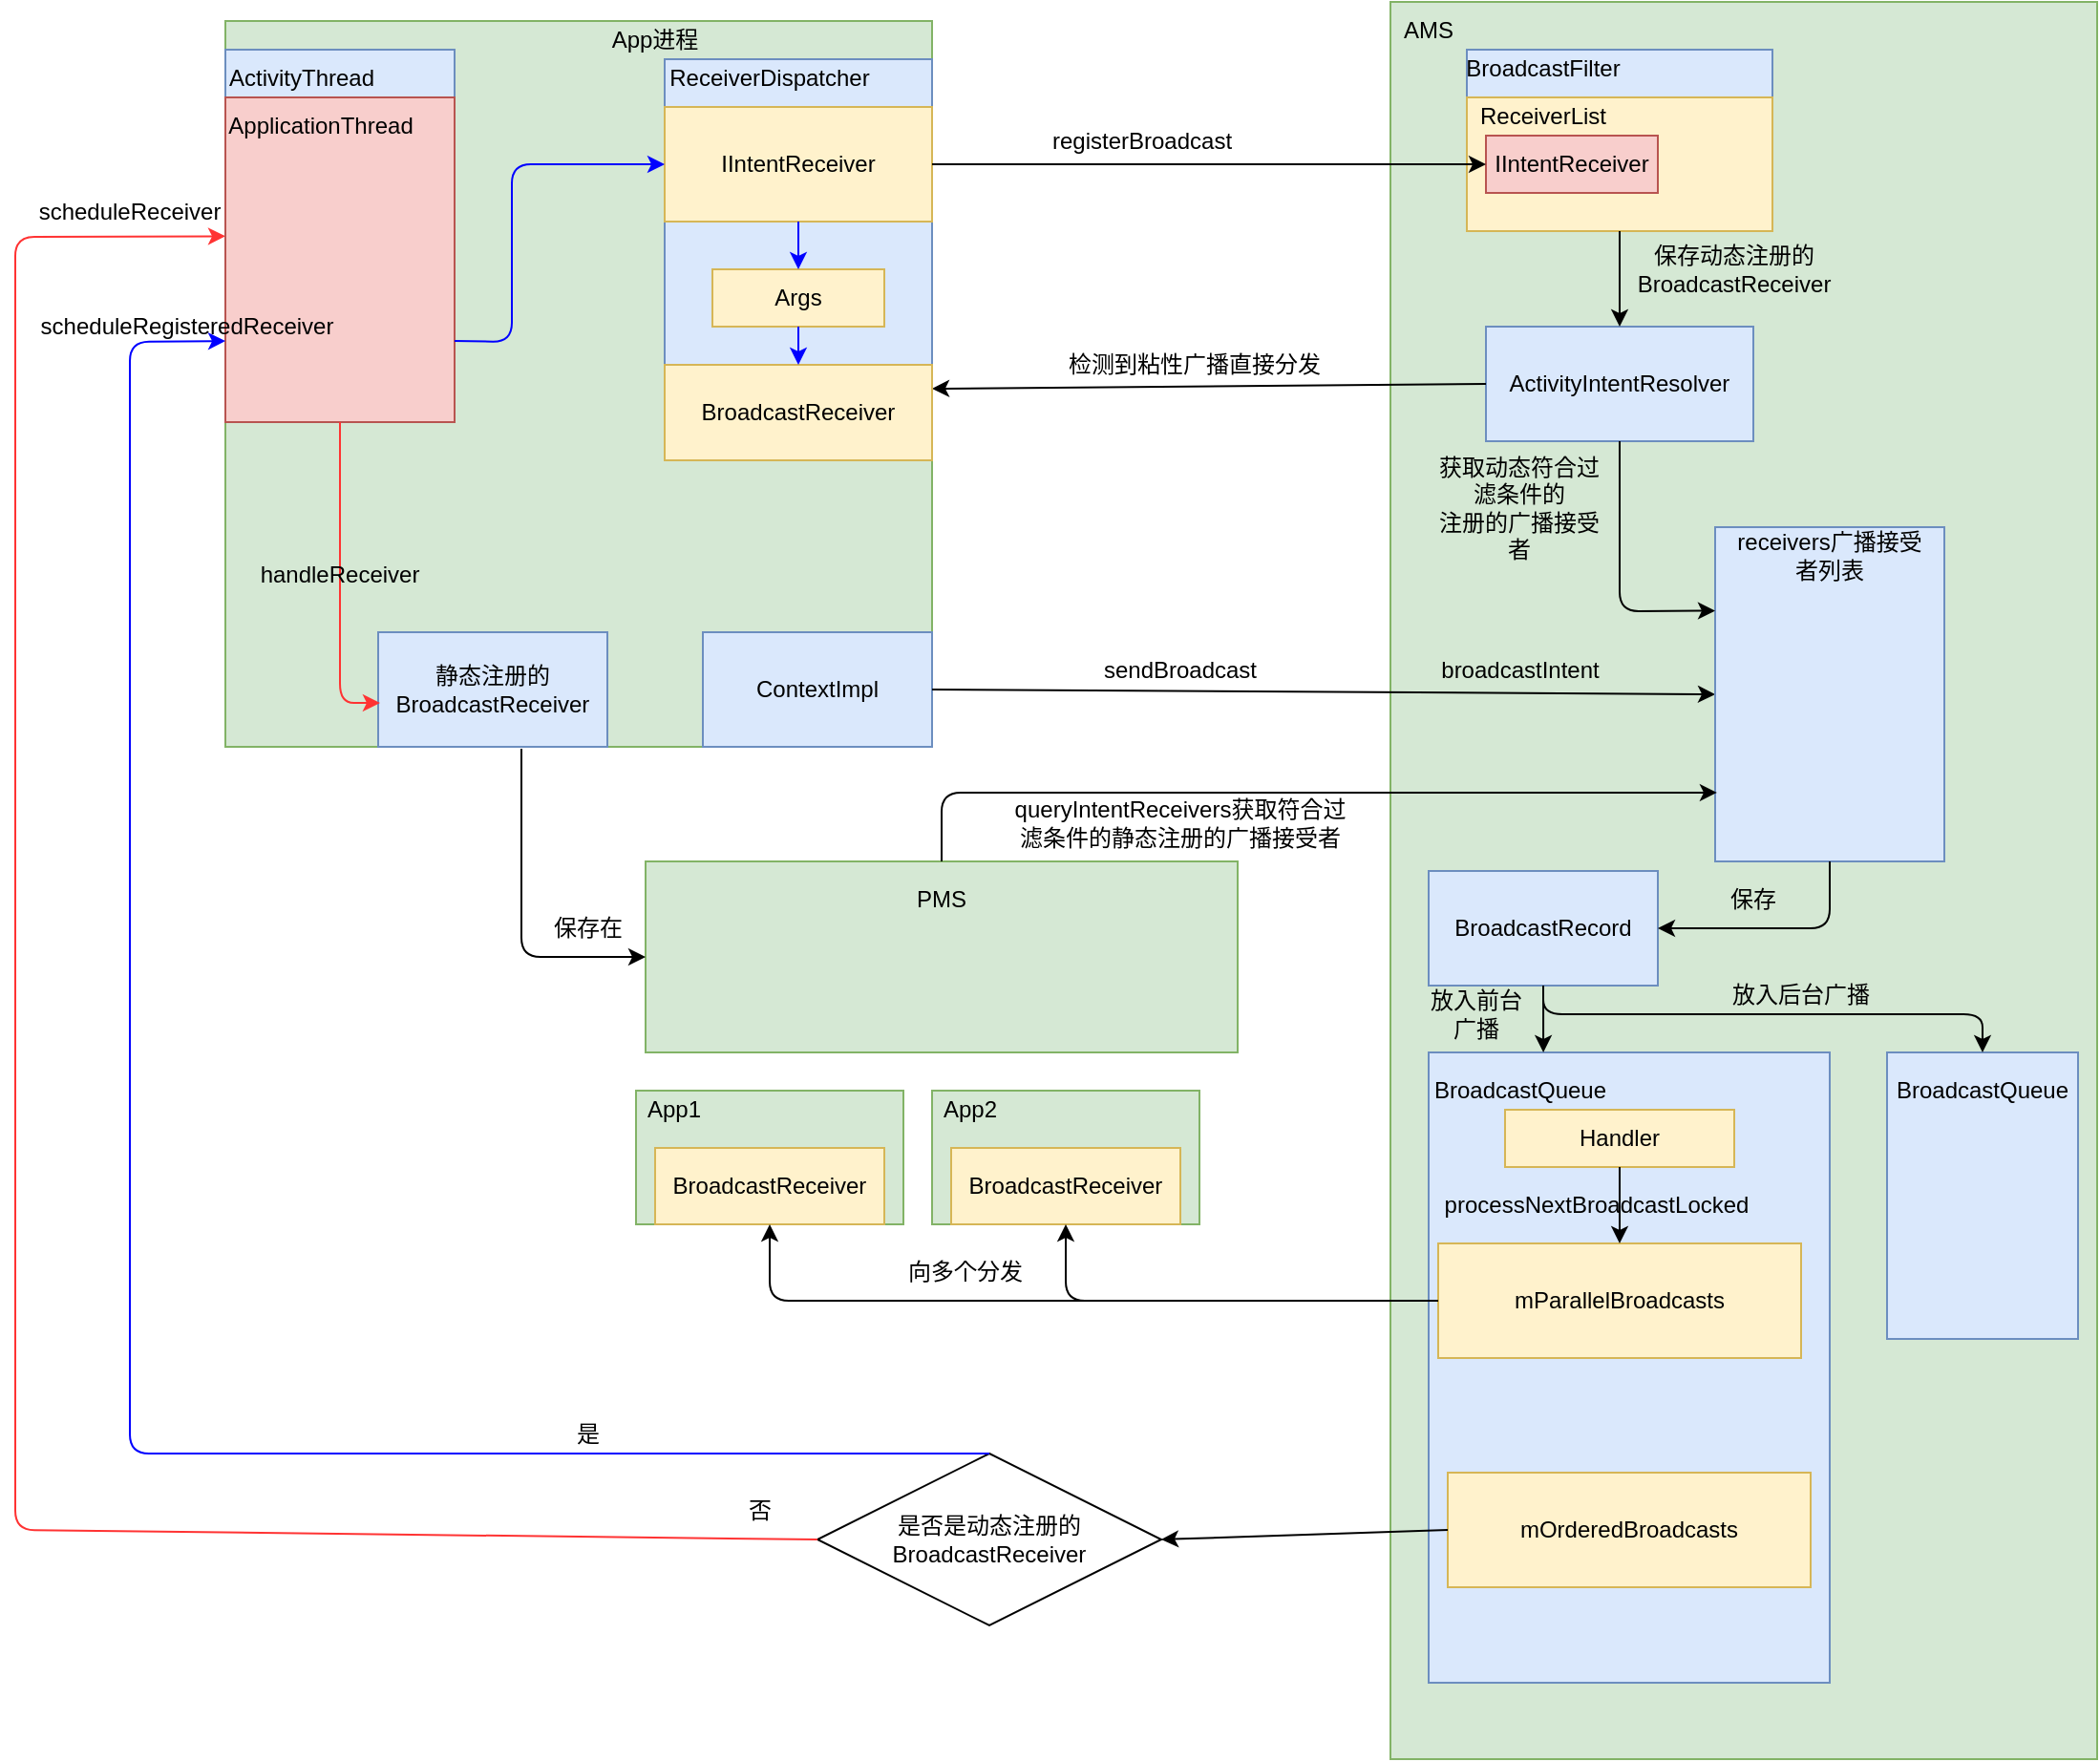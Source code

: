 <mxfile version="13.5.7" type="device"><diagram id="9okk8b-05T3oPyi-7HeJ" name="Page-1"><mxGraphModel dx="1773" dy="574" grid="1" gridSize="10" guides="1" tooltips="1" connect="1" arrows="1" fold="1" page="1" pageScale="1" pageWidth="827" pageHeight="1169" math="0" shadow="0"><root><mxCell id="0"/><mxCell id="1" parent="0"/><mxCell id="tmFWZp3aAOX0KgQjDLvB-1" value="" style="rounded=0;whiteSpace=wrap;html=1;fillColor=#d5e8d4;strokeColor=#82b366;" vertex="1" parent="1"><mxGeometry x="-170" y="80" width="370" height="380" as="geometry"/></mxCell><mxCell id="tmFWZp3aAOX0KgQjDLvB-2" value="App进程" style="text;html=1;strokeColor=none;fillColor=none;align=center;verticalAlign=middle;whiteSpace=wrap;rounded=0;" vertex="1" parent="1"><mxGeometry x="30" y="80" width="50" height="20" as="geometry"/></mxCell><mxCell id="tmFWZp3aAOX0KgQjDLvB-3" value="" style="rounded=0;whiteSpace=wrap;html=1;fillColor=#d5e8d4;strokeColor=#82b366;" vertex="1" parent="1"><mxGeometry x="440" y="70" width="370" height="920" as="geometry"/></mxCell><mxCell id="tmFWZp3aAOX0KgQjDLvB-4" value="AMS" style="text;html=1;strokeColor=none;fillColor=none;align=center;verticalAlign=middle;whiteSpace=wrap;rounded=0;" vertex="1" parent="1"><mxGeometry x="440" y="75" width="40" height="20" as="geometry"/></mxCell><mxCell id="tmFWZp3aAOX0KgQjDLvB-6" value="" style="rounded=0;whiteSpace=wrap;html=1;fillColor=#d5e8d4;strokeColor=#82b366;" vertex="1" parent="1"><mxGeometry x="50" y="520" width="310" height="100" as="geometry"/></mxCell><mxCell id="tmFWZp3aAOX0KgQjDLvB-7" value="PMS" style="text;html=1;strokeColor=none;fillColor=none;align=center;verticalAlign=middle;whiteSpace=wrap;rounded=0;" vertex="1" parent="1"><mxGeometry x="185" y="530" width="40" height="20" as="geometry"/></mxCell><mxCell id="tmFWZp3aAOX0KgQjDLvB-10" value="registerBroadcast" style="text;html=1;strokeColor=none;fillColor=none;align=center;verticalAlign=middle;whiteSpace=wrap;rounded=0;" vertex="1" parent="1"><mxGeometry x="290" y="132.5" width="40" height="20" as="geometry"/></mxCell><mxCell id="tmFWZp3aAOX0KgQjDLvB-11" value="" style="rounded=0;whiteSpace=wrap;html=1;fillColor=#dae8fc;strokeColor=#6c8ebf;" vertex="1" parent="1"><mxGeometry x="60" y="100" width="140" height="210" as="geometry"/></mxCell><mxCell id="tmFWZp3aAOX0KgQjDLvB-12" value="ReceiverDispatcher" style="text;html=1;strokeColor=none;fillColor=none;align=center;verticalAlign=middle;whiteSpace=wrap;rounded=0;" vertex="1" parent="1"><mxGeometry x="95" y="100" width="40" height="20" as="geometry"/></mxCell><mxCell id="tmFWZp3aAOX0KgQjDLvB-13" value="IIntentReceiver" style="rounded=0;whiteSpace=wrap;html=1;fillColor=#fff2cc;strokeColor=#d6b656;" vertex="1" parent="1"><mxGeometry x="60" y="125" width="140" height="60" as="geometry"/></mxCell><mxCell id="tmFWZp3aAOX0KgQjDLvB-14" value="" style="rounded=0;whiteSpace=wrap;html=1;fillColor=#dae8fc;strokeColor=#6c8ebf;" vertex="1" parent="1"><mxGeometry x="480" y="95" width="160" height="95" as="geometry"/></mxCell><mxCell id="tmFWZp3aAOX0KgQjDLvB-16" value="BroadcastFilter" style="text;html=1;strokeColor=none;fillColor=none;align=center;verticalAlign=middle;whiteSpace=wrap;rounded=0;" vertex="1" parent="1"><mxGeometry x="500" y="95" width="40" height="20" as="geometry"/></mxCell><mxCell id="tmFWZp3aAOX0KgQjDLvB-17" value="" style="rounded=0;whiteSpace=wrap;html=1;fillColor=#fff2cc;strokeColor=#d6b656;" vertex="1" parent="1"><mxGeometry x="480" y="120" width="160" height="70" as="geometry"/></mxCell><mxCell id="tmFWZp3aAOX0KgQjDLvB-18" value="ReceiverList" style="text;html=1;strokeColor=none;fillColor=none;align=center;verticalAlign=middle;whiteSpace=wrap;rounded=0;" vertex="1" parent="1"><mxGeometry x="500" y="120" width="40" height="20" as="geometry"/></mxCell><mxCell id="tmFWZp3aAOX0KgQjDLvB-19" value="&lt;span&gt;IIntentReceiver&lt;/span&gt;" style="rounded=0;whiteSpace=wrap;html=1;fillColor=#f8cecc;strokeColor=#b85450;" vertex="1" parent="1"><mxGeometry x="490" y="140" width="90" height="30" as="geometry"/></mxCell><mxCell id="tmFWZp3aAOX0KgQjDLvB-20" value="ActivityIntentResolver" style="rounded=0;whiteSpace=wrap;html=1;fillColor=#dae8fc;strokeColor=#6c8ebf;" vertex="1" parent="1"><mxGeometry x="490" y="240" width="140" height="60" as="geometry"/></mxCell><mxCell id="tmFWZp3aAOX0KgQjDLvB-21" value="" style="endArrow=classic;html=1;exitX=0.5;exitY=1;exitDx=0;exitDy=0;entryX=0.5;entryY=0;entryDx=0;entryDy=0;" edge="1" parent="1" source="tmFWZp3aAOX0KgQjDLvB-17" target="tmFWZp3aAOX0KgQjDLvB-20"><mxGeometry width="50" height="50" relative="1" as="geometry"><mxPoint x="390" y="370" as="sourcePoint"/><mxPoint x="440" y="320" as="targetPoint"/></mxGeometry></mxCell><mxCell id="tmFWZp3aAOX0KgQjDLvB-22" value="保存动态注册的BroadcastReceiver" style="text;html=1;strokeColor=none;fillColor=none;align=center;verticalAlign=middle;whiteSpace=wrap;rounded=0;" vertex="1" parent="1"><mxGeometry x="600" y="200" width="40" height="20" as="geometry"/></mxCell><mxCell id="tmFWZp3aAOX0KgQjDLvB-24" value="ContextImpl" style="rounded=0;whiteSpace=wrap;html=1;fillColor=#dae8fc;strokeColor=#6c8ebf;" vertex="1" parent="1"><mxGeometry x="80" y="400" width="120" height="60" as="geometry"/></mxCell><mxCell id="tmFWZp3aAOX0KgQjDLvB-25" value="" style="endArrow=classic;html=1;exitX=1;exitY=0.5;exitDx=0;exitDy=0;entryX=0;entryY=0.5;entryDx=0;entryDy=0;" edge="1" parent="1" source="tmFWZp3aAOX0KgQjDLvB-24" target="tmFWZp3aAOX0KgQjDLvB-33"><mxGeometry width="50" height="50" relative="1" as="geometry"><mxPoint x="390" y="370" as="sourcePoint"/><mxPoint x="440" y="320" as="targetPoint"/></mxGeometry></mxCell><mxCell id="tmFWZp3aAOX0KgQjDLvB-26" value="sendBroadcast" style="text;html=1;strokeColor=none;fillColor=none;align=center;verticalAlign=middle;whiteSpace=wrap;rounded=0;" vertex="1" parent="1"><mxGeometry x="310" y="410" width="40" height="20" as="geometry"/></mxCell><mxCell id="tmFWZp3aAOX0KgQjDLvB-27" value="" style="endArrow=classic;html=1;exitX=0;exitY=0.5;exitDx=0;exitDy=0;entryX=1;entryY=0.25;entryDx=0;entryDy=0;" edge="1" parent="1" source="tmFWZp3aAOX0KgQjDLvB-20" target="tmFWZp3aAOX0KgQjDLvB-28"><mxGeometry width="50" height="50" relative="1" as="geometry"><mxPoint x="390" y="360" as="sourcePoint"/><mxPoint x="440" y="310" as="targetPoint"/></mxGeometry></mxCell><mxCell id="tmFWZp3aAOX0KgQjDLvB-28" value="BroadcastReceiver" style="rounded=0;whiteSpace=wrap;html=1;fillColor=#fff2cc;strokeColor=#d6b656;" vertex="1" parent="1"><mxGeometry x="60" y="260" width="140" height="50" as="geometry"/></mxCell><mxCell id="tmFWZp3aAOX0KgQjDLvB-5" value="" style="endArrow=classic;html=1;exitX=1;exitY=0.5;exitDx=0;exitDy=0;entryX=0;entryY=0.5;entryDx=0;entryDy=0;" edge="1" parent="1" source="tmFWZp3aAOX0KgQjDLvB-13" target="tmFWZp3aAOX0KgQjDLvB-19"><mxGeometry width="50" height="50" relative="1" as="geometry"><mxPoint x="390" y="310" as="sourcePoint"/><mxPoint x="440" y="235" as="targetPoint"/></mxGeometry></mxCell><mxCell id="tmFWZp3aAOX0KgQjDLvB-32" value="检测到粘性广播直接分发" style="text;html=1;strokeColor=none;fillColor=none;align=center;verticalAlign=middle;whiteSpace=wrap;rounded=0;" vertex="1" parent="1"><mxGeometry x="265" y="250" width="145" height="20" as="geometry"/></mxCell><mxCell id="tmFWZp3aAOX0KgQjDLvB-33" value="" style="rounded=0;whiteSpace=wrap;html=1;fillColor=#dae8fc;strokeColor=#6c8ebf;" vertex="1" parent="1"><mxGeometry x="610" y="345" width="120" height="175" as="geometry"/></mxCell><mxCell id="tmFWZp3aAOX0KgQjDLvB-34" value="receivers广播接受者列表" style="text;html=1;strokeColor=none;fillColor=none;align=center;verticalAlign=middle;whiteSpace=wrap;rounded=0;" vertex="1" parent="1"><mxGeometry x="620" y="350" width="100" height="20" as="geometry"/></mxCell><mxCell id="tmFWZp3aAOX0KgQjDLvB-35" value="" style="endArrow=classic;html=1;exitX=0.5;exitY=0;exitDx=0;exitDy=0;entryX=0.008;entryY=0.794;entryDx=0;entryDy=0;entryPerimeter=0;" edge="1" parent="1" source="tmFWZp3aAOX0KgQjDLvB-6" target="tmFWZp3aAOX0KgQjDLvB-33"><mxGeometry width="50" height="50" relative="1" as="geometry"><mxPoint x="390" y="500" as="sourcePoint"/><mxPoint x="440" y="450" as="targetPoint"/><Array as="points"><mxPoint x="205" y="484"/></Array></mxGeometry></mxCell><mxCell id="tmFWZp3aAOX0KgQjDLvB-36" value="" style="endArrow=classic;html=1;exitX=0.5;exitY=1;exitDx=0;exitDy=0;entryX=0;entryY=0.25;entryDx=0;entryDy=0;" edge="1" parent="1" source="tmFWZp3aAOX0KgQjDLvB-20" target="tmFWZp3aAOX0KgQjDLvB-33"><mxGeometry width="50" height="50" relative="1" as="geometry"><mxPoint x="390" y="500" as="sourcePoint"/><mxPoint x="440" y="450" as="targetPoint"/><Array as="points"><mxPoint x="560" y="389"/></Array></mxGeometry></mxCell><mxCell id="tmFWZp3aAOX0KgQjDLvB-37" value="获取动态符合过滤条件的&lt;br&gt;注册的广播接受者" style="text;html=1;strokeColor=none;fillColor=none;align=center;verticalAlign=middle;whiteSpace=wrap;rounded=0;" vertex="1" parent="1"><mxGeometry x="460" y="325" width="95" height="20" as="geometry"/></mxCell><mxCell id="tmFWZp3aAOX0KgQjDLvB-40" value="queryIntentReceivers获取符合过滤条件的静态注册的广播接受者" style="text;html=1;strokeColor=none;fillColor=none;align=center;verticalAlign=middle;whiteSpace=wrap;rounded=0;" vertex="1" parent="1"><mxGeometry x="240" y="490" width="180" height="20" as="geometry"/></mxCell><mxCell id="tmFWZp3aAOX0KgQjDLvB-41" value="" style="rounded=0;whiteSpace=wrap;html=1;fillColor=#dae8fc;strokeColor=#6c8ebf;" vertex="1" parent="1"><mxGeometry x="700" y="620" width="100" height="150" as="geometry"/></mxCell><mxCell id="tmFWZp3aAOX0KgQjDLvB-42" value="BroadcastRecord" style="rounded=0;whiteSpace=wrap;html=1;fillColor=#dae8fc;strokeColor=#6c8ebf;" vertex="1" parent="1"><mxGeometry x="460" y="525" width="120" height="60" as="geometry"/></mxCell><mxCell id="tmFWZp3aAOX0KgQjDLvB-43" value="" style="endArrow=classic;html=1;exitX=0.5;exitY=1;exitDx=0;exitDy=0;entryX=1;entryY=0.5;entryDx=0;entryDy=0;" edge="1" parent="1" source="tmFWZp3aAOX0KgQjDLvB-33" target="tmFWZp3aAOX0KgQjDLvB-42"><mxGeometry width="50" height="50" relative="1" as="geometry"><mxPoint x="390" y="560" as="sourcePoint"/><mxPoint x="440" y="510" as="targetPoint"/><Array as="points"><mxPoint x="670" y="555"/></Array></mxGeometry></mxCell><mxCell id="tmFWZp3aAOX0KgQjDLvB-44" value="保存" style="text;html=1;strokeColor=none;fillColor=none;align=center;verticalAlign=middle;whiteSpace=wrap;rounded=0;" vertex="1" parent="1"><mxGeometry x="610" y="530" width="40" height="20" as="geometry"/></mxCell><mxCell id="tmFWZp3aAOX0KgQjDLvB-45" value="" style="rounded=0;whiteSpace=wrap;html=1;fillColor=#dae8fc;strokeColor=#6c8ebf;" vertex="1" parent="1"><mxGeometry x="460" y="620" width="210" height="330" as="geometry"/></mxCell><mxCell id="tmFWZp3aAOX0KgQjDLvB-46" value="BroadcastQueue" style="text;html=1;strokeColor=none;fillColor=none;align=center;verticalAlign=middle;whiteSpace=wrap;rounded=0;" vertex="1" parent="1"><mxGeometry x="487.5" y="630" width="40" height="20" as="geometry"/></mxCell><mxCell id="tmFWZp3aAOX0KgQjDLvB-47" value="BroadcastQueue" style="text;html=1;strokeColor=none;fillColor=none;align=center;verticalAlign=middle;whiteSpace=wrap;rounded=0;" vertex="1" parent="1"><mxGeometry x="730" y="630" width="40" height="20" as="geometry"/></mxCell><mxCell id="tmFWZp3aAOX0KgQjDLvB-48" value="" style="endArrow=classic;html=1;exitX=0.5;exitY=1;exitDx=0;exitDy=0;entryX=0.286;entryY=0;entryDx=0;entryDy=0;entryPerimeter=0;" edge="1" parent="1" source="tmFWZp3aAOX0KgQjDLvB-42" target="tmFWZp3aAOX0KgQjDLvB-45"><mxGeometry width="50" height="50" relative="1" as="geometry"><mxPoint x="390" y="570" as="sourcePoint"/><mxPoint x="440" y="520" as="targetPoint"/></mxGeometry></mxCell><mxCell id="tmFWZp3aAOX0KgQjDLvB-49" value="放入前台广播" style="text;html=1;strokeColor=none;fillColor=none;align=center;verticalAlign=middle;whiteSpace=wrap;rounded=0;" vertex="1" parent="1"><mxGeometry x="460" y="590" width="50" height="20" as="geometry"/></mxCell><mxCell id="tmFWZp3aAOX0KgQjDLvB-50" value="" style="endArrow=classic;html=1;exitX=0.5;exitY=1;exitDx=0;exitDy=0;entryX=0.5;entryY=0;entryDx=0;entryDy=0;" edge="1" parent="1" source="tmFWZp3aAOX0KgQjDLvB-42" target="tmFWZp3aAOX0KgQjDLvB-41"><mxGeometry width="50" height="50" relative="1" as="geometry"><mxPoint x="390" y="560" as="sourcePoint"/><mxPoint x="440" y="510" as="targetPoint"/><Array as="points"><mxPoint x="520" y="600"/><mxPoint x="750" y="600"/></Array></mxGeometry></mxCell><mxCell id="tmFWZp3aAOX0KgQjDLvB-51" value="放入后台广播" style="text;html=1;strokeColor=none;fillColor=none;align=center;verticalAlign=middle;whiteSpace=wrap;rounded=0;" vertex="1" parent="1"><mxGeometry x="610" y="580" width="90" height="20" as="geometry"/></mxCell><mxCell id="tmFWZp3aAOX0KgQjDLvB-52" value="mParallelBroadcasts" style="rounded=0;whiteSpace=wrap;html=1;fillColor=#fff2cc;strokeColor=#d6b656;" vertex="1" parent="1"><mxGeometry x="465" y="720" width="190" height="60" as="geometry"/></mxCell><mxCell id="tmFWZp3aAOX0KgQjDLvB-53" value="broadcastIntent" style="text;html=1;strokeColor=none;fillColor=none;align=center;verticalAlign=middle;whiteSpace=wrap;rounded=0;" vertex="1" parent="1"><mxGeometry x="487.5" y="410" width="40" height="20" as="geometry"/></mxCell><mxCell id="tmFWZp3aAOX0KgQjDLvB-54" value="mOrderedBroadcasts" style="rounded=0;whiteSpace=wrap;html=1;fillColor=#fff2cc;strokeColor=#d6b656;" vertex="1" parent="1"><mxGeometry x="470" y="840" width="190" height="60" as="geometry"/></mxCell><mxCell id="tmFWZp3aAOX0KgQjDLvB-55" value="" style="rounded=0;whiteSpace=wrap;html=1;fillColor=#d5e8d4;strokeColor=#82b366;" vertex="1" parent="1"><mxGeometry x="45" y="640" width="140" height="70" as="geometry"/></mxCell><mxCell id="tmFWZp3aAOX0KgQjDLvB-57" value="App1" style="text;html=1;strokeColor=none;fillColor=none;align=center;verticalAlign=middle;whiteSpace=wrap;rounded=0;" vertex="1" parent="1"><mxGeometry x="45" y="640" width="40" height="20" as="geometry"/></mxCell><mxCell id="tmFWZp3aAOX0KgQjDLvB-58" value="BroadcastReceiver" style="rounded=0;whiteSpace=wrap;html=1;fillColor=#fff2cc;strokeColor=#d6b656;" vertex="1" parent="1"><mxGeometry x="55" y="670" width="120" height="40" as="geometry"/></mxCell><mxCell id="tmFWZp3aAOX0KgQjDLvB-59" value="" style="rounded=0;whiteSpace=wrap;html=1;fillColor=#d5e8d4;strokeColor=#82b366;" vertex="1" parent="1"><mxGeometry x="200" y="640" width="140" height="70" as="geometry"/></mxCell><mxCell id="tmFWZp3aAOX0KgQjDLvB-60" value="App2" style="text;html=1;strokeColor=none;fillColor=none;align=center;verticalAlign=middle;whiteSpace=wrap;rounded=0;" vertex="1" parent="1"><mxGeometry x="200" y="640" width="40" height="20" as="geometry"/></mxCell><mxCell id="tmFWZp3aAOX0KgQjDLvB-61" value="BroadcastReceiver" style="rounded=0;whiteSpace=wrap;html=1;fillColor=#fff2cc;strokeColor=#d6b656;" vertex="1" parent="1"><mxGeometry x="210" y="670" width="120" height="40" as="geometry"/></mxCell><mxCell id="tmFWZp3aAOX0KgQjDLvB-62" value="" style="endArrow=classic;html=1;exitX=0;exitY=0.5;exitDx=0;exitDy=0;entryX=0.5;entryY=1;entryDx=0;entryDy=0;" edge="1" parent="1" source="tmFWZp3aAOX0KgQjDLvB-52" target="tmFWZp3aAOX0KgQjDLvB-58"><mxGeometry width="50" height="50" relative="1" as="geometry"><mxPoint x="390" y="730" as="sourcePoint"/><mxPoint x="440" y="680" as="targetPoint"/><Array as="points"><mxPoint x="390" y="750"/><mxPoint x="115" y="750"/></Array></mxGeometry></mxCell><mxCell id="tmFWZp3aAOX0KgQjDLvB-63" value="" style="endArrow=classic;html=1;exitX=0;exitY=0.5;exitDx=0;exitDy=0;entryX=0.5;entryY=1;entryDx=0;entryDy=0;" edge="1" parent="1" source="tmFWZp3aAOX0KgQjDLvB-52" target="tmFWZp3aAOX0KgQjDLvB-61"><mxGeometry width="50" height="50" relative="1" as="geometry"><mxPoint x="390" y="730" as="sourcePoint"/><mxPoint x="440" y="680" as="targetPoint"/><Array as="points"><mxPoint x="380" y="750"/><mxPoint x="270" y="750"/></Array></mxGeometry></mxCell><mxCell id="tmFWZp3aAOX0KgQjDLvB-64" value="向多个分发" style="text;html=1;strokeColor=none;fillColor=none;align=center;verticalAlign=middle;whiteSpace=wrap;rounded=0;" vertex="1" parent="1"><mxGeometry x="185" y="725" width="65" height="20" as="geometry"/></mxCell><mxCell id="tmFWZp3aAOX0KgQjDLvB-65" value="Handler" style="rounded=0;whiteSpace=wrap;html=1;fillColor=#fff2cc;strokeColor=#d6b656;" vertex="1" parent="1"><mxGeometry x="500" y="650" width="120" height="30" as="geometry"/></mxCell><mxCell id="tmFWZp3aAOX0KgQjDLvB-66" value="" style="endArrow=classic;html=1;exitX=0.5;exitY=1;exitDx=0;exitDy=0;entryX=0.5;entryY=0;entryDx=0;entryDy=0;" edge="1" parent="1" source="tmFWZp3aAOX0KgQjDLvB-65" target="tmFWZp3aAOX0KgQjDLvB-52"><mxGeometry width="50" height="50" relative="1" as="geometry"><mxPoint x="390" y="720" as="sourcePoint"/><mxPoint x="440" y="670" as="targetPoint"/></mxGeometry></mxCell><mxCell id="tmFWZp3aAOX0KgQjDLvB-67" value="processNextBroadcastLocked" style="text;html=1;strokeColor=none;fillColor=none;align=center;verticalAlign=middle;whiteSpace=wrap;rounded=0;" vertex="1" parent="1"><mxGeometry x="527.5" y="690" width="40" height="20" as="geometry"/></mxCell><mxCell id="tmFWZp3aAOX0KgQjDLvB-68" value="静态注册的BroadcastReceiver" style="rounded=0;whiteSpace=wrap;html=1;fillColor=#dae8fc;strokeColor=#6c8ebf;" vertex="1" parent="1"><mxGeometry x="-90" y="400" width="120" height="60" as="geometry"/></mxCell><mxCell id="tmFWZp3aAOX0KgQjDLvB-69" value="" style="endArrow=classic;html=1;entryX=0;entryY=0.5;entryDx=0;entryDy=0;exitX=0.625;exitY=1.017;exitDx=0;exitDy=0;exitPerimeter=0;" edge="1" parent="1" source="tmFWZp3aAOX0KgQjDLvB-68" target="tmFWZp3aAOX0KgQjDLvB-6"><mxGeometry width="50" height="50" relative="1" as="geometry"><mxPoint x="350" y="420" as="sourcePoint"/><mxPoint x="400" y="370" as="targetPoint"/><Array as="points"><mxPoint x="-15" y="570"/></Array></mxGeometry></mxCell><mxCell id="tmFWZp3aAOX0KgQjDLvB-70" value="保存在" style="text;html=1;strokeColor=none;fillColor=none;align=center;verticalAlign=middle;whiteSpace=wrap;rounded=0;" vertex="1" parent="1"><mxGeometry y="545" width="40" height="20" as="geometry"/></mxCell><mxCell id="tmFWZp3aAOX0KgQjDLvB-71" value="是否是动态注册的BroadcastReceiver" style="rhombus;whiteSpace=wrap;html=1;" vertex="1" parent="1"><mxGeometry x="140" y="830" width="180" height="90" as="geometry"/></mxCell><mxCell id="tmFWZp3aAOX0KgQjDLvB-72" value="" style="endArrow=classic;html=1;exitX=0;exitY=0.5;exitDx=0;exitDy=0;entryX=1;entryY=0.5;entryDx=0;entryDy=0;" edge="1" parent="1" source="tmFWZp3aAOX0KgQjDLvB-54" target="tmFWZp3aAOX0KgQjDLvB-71"><mxGeometry width="50" height="50" relative="1" as="geometry"><mxPoint x="350" y="710" as="sourcePoint"/><mxPoint x="400" y="660" as="targetPoint"/></mxGeometry></mxCell><mxCell id="tmFWZp3aAOX0KgQjDLvB-73" value="" style="endArrow=classic;html=1;exitX=0;exitY=0.5;exitDx=0;exitDy=0;strokeColor=#FF3333;" edge="1" parent="1" source="tmFWZp3aAOX0KgQjDLvB-71" target="tmFWZp3aAOX0KgQjDLvB-74"><mxGeometry width="50" height="50" relative="1" as="geometry"><mxPoint x="-50" y="690" as="sourcePoint"/><mxPoint y="640" as="targetPoint"/><Array as="points"><mxPoint x="-280" y="870"/><mxPoint x="-280" y="193"/></Array></mxGeometry></mxCell><mxCell id="tmFWZp3aAOX0KgQjDLvB-74" value="" style="rounded=0;whiteSpace=wrap;html=1;fillColor=#dae8fc;strokeColor=#6c8ebf;" vertex="1" parent="1"><mxGeometry x="-170" y="95" width="120" height="195" as="geometry"/></mxCell><mxCell id="tmFWZp3aAOX0KgQjDLvB-75" value="ActivityThread" style="text;html=1;strokeColor=none;fillColor=none;align=center;verticalAlign=middle;whiteSpace=wrap;rounded=0;" vertex="1" parent="1"><mxGeometry x="-150" y="100" width="40" height="20" as="geometry"/></mxCell><mxCell id="tmFWZp3aAOX0KgQjDLvB-76" value="" style="rounded=0;whiteSpace=wrap;html=1;fillColor=#f8cecc;strokeColor=#b85450;" vertex="1" parent="1"><mxGeometry x="-170" y="120" width="120" height="170" as="geometry"/></mxCell><mxCell id="tmFWZp3aAOX0KgQjDLvB-77" value="ApplicationThread" style="text;html=1;strokeColor=none;fillColor=none;align=center;verticalAlign=middle;whiteSpace=wrap;rounded=0;" vertex="1" parent="1"><mxGeometry x="-140" y="125" width="40" height="20" as="geometry"/></mxCell><mxCell id="tmFWZp3aAOX0KgQjDLvB-78" value="否" style="text;html=1;strokeColor=none;fillColor=none;align=center;verticalAlign=middle;whiteSpace=wrap;rounded=0;" vertex="1" parent="1"><mxGeometry x="90" y="850" width="40" height="20" as="geometry"/></mxCell><mxCell id="tmFWZp3aAOX0KgQjDLvB-79" value="scheduleReceiver" style="text;html=1;strokeColor=none;fillColor=none;align=center;verticalAlign=middle;whiteSpace=wrap;rounded=0;" vertex="1" parent="1"><mxGeometry x="-240" y="170" width="40" height="20" as="geometry"/></mxCell><mxCell id="tmFWZp3aAOX0KgQjDLvB-80" value="" style="endArrow=classic;html=1;strokeColor=#FF3333;exitX=0.5;exitY=1;exitDx=0;exitDy=0;entryX=0.008;entryY=0.617;entryDx=0;entryDy=0;entryPerimeter=0;" edge="1" parent="1" source="tmFWZp3aAOX0KgQjDLvB-76" target="tmFWZp3aAOX0KgQjDLvB-68"><mxGeometry width="50" height="50" relative="1" as="geometry"><mxPoint x="-50" y="440" as="sourcePoint"/><mxPoint y="390" as="targetPoint"/><Array as="points"><mxPoint x="-110" y="437"/></Array></mxGeometry></mxCell><mxCell id="tmFWZp3aAOX0KgQjDLvB-81" value="handleReceiver" style="text;html=1;strokeColor=none;fillColor=none;align=center;verticalAlign=middle;whiteSpace=wrap;rounded=0;" vertex="1" parent="1"><mxGeometry x="-130" y="360" width="40" height="20" as="geometry"/></mxCell><mxCell id="tmFWZp3aAOX0KgQjDLvB-82" value="" style="endArrow=classic;html=1;strokeColor=#0000FF;exitX=0.5;exitY=0;exitDx=0;exitDy=0;entryX=0;entryY=0.75;entryDx=0;entryDy=0;" edge="1" parent="1" source="tmFWZp3aAOX0KgQjDLvB-71" target="tmFWZp3aAOX0KgQjDLvB-76"><mxGeometry width="50" height="50" relative="1" as="geometry"><mxPoint x="-50" y="690" as="sourcePoint"/><mxPoint y="640" as="targetPoint"/><Array as="points"><mxPoint x="-220" y="830"/><mxPoint x="-220" y="248"/></Array></mxGeometry></mxCell><mxCell id="tmFWZp3aAOX0KgQjDLvB-83" value="是" style="text;html=1;strokeColor=none;fillColor=none;align=center;verticalAlign=middle;whiteSpace=wrap;rounded=0;" vertex="1" parent="1"><mxGeometry y="810" width="40" height="20" as="geometry"/></mxCell><mxCell id="tmFWZp3aAOX0KgQjDLvB-84" value="scheduleRegisteredReceiver" style="text;html=1;strokeColor=none;fillColor=none;align=center;verticalAlign=middle;whiteSpace=wrap;rounded=0;" vertex="1" parent="1"><mxGeometry x="-210" y="230" width="40" height="20" as="geometry"/></mxCell><mxCell id="tmFWZp3aAOX0KgQjDLvB-85" value="" style="endArrow=classic;html=1;strokeColor=#0000FF;exitX=1;exitY=0.75;exitDx=0;exitDy=0;entryX=0;entryY=0.5;entryDx=0;entryDy=0;" edge="1" parent="1" source="tmFWZp3aAOX0KgQjDLvB-76" target="tmFWZp3aAOX0KgQjDLvB-13"><mxGeometry width="50" height="50" relative="1" as="geometry"><mxPoint x="-50" y="340" as="sourcePoint"/><mxPoint y="290" as="targetPoint"/><Array as="points"><mxPoint x="-20" y="248"/><mxPoint x="-20" y="155"/></Array></mxGeometry></mxCell><mxCell id="tmFWZp3aAOX0KgQjDLvB-86" value="Args" style="rounded=0;whiteSpace=wrap;html=1;fillColor=#fff2cc;strokeColor=#d6b656;" vertex="1" parent="1"><mxGeometry x="85" y="210" width="90" height="30" as="geometry"/></mxCell><mxCell id="tmFWZp3aAOX0KgQjDLvB-87" value="" style="endArrow=classic;html=1;strokeColor=#0000FF;exitX=0.5;exitY=1;exitDx=0;exitDy=0;" edge="1" parent="1" source="tmFWZp3aAOX0KgQjDLvB-13" target="tmFWZp3aAOX0KgQjDLvB-86"><mxGeometry width="50" height="50" relative="1" as="geometry"><mxPoint x="-50" y="340" as="sourcePoint"/><mxPoint y="290" as="targetPoint"/></mxGeometry></mxCell><mxCell id="tmFWZp3aAOX0KgQjDLvB-88" value="" style="endArrow=classic;html=1;strokeColor=#0000FF;exitX=0.5;exitY=1;exitDx=0;exitDy=0;entryX=0.5;entryY=0;entryDx=0;entryDy=0;" edge="1" parent="1" source="tmFWZp3aAOX0KgQjDLvB-86" target="tmFWZp3aAOX0KgQjDLvB-28"><mxGeometry width="50" height="50" relative="1" as="geometry"><mxPoint x="-50" y="340" as="sourcePoint"/><mxPoint y="290" as="targetPoint"/></mxGeometry></mxCell></root></mxGraphModel></diagram></mxfile>
